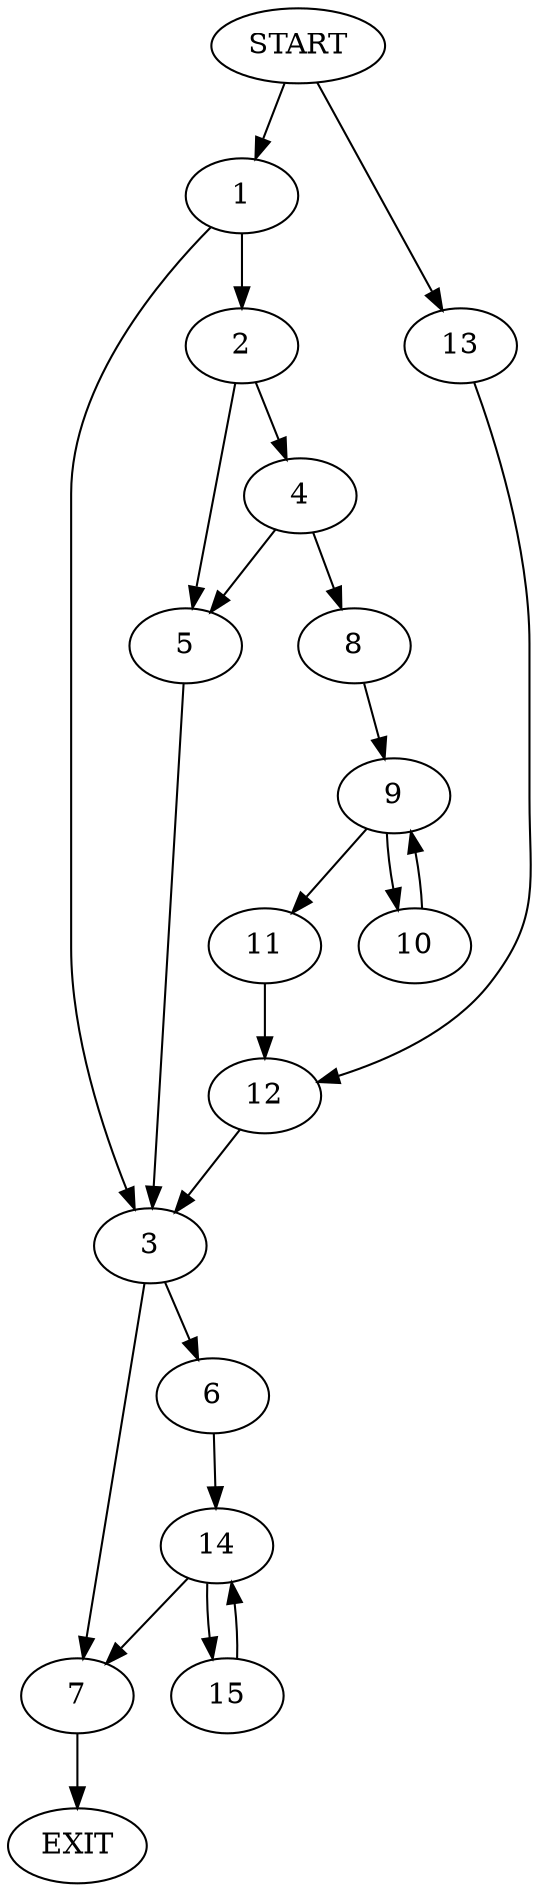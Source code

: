 digraph {
0 [label="START"]
16 [label="EXIT"]
0 -> 1
1 -> 2
1 -> 3
2 -> 4
2 -> 5
3 -> 6
3 -> 7
5 -> 3
4 -> 8
4 -> 5
8 -> 9
9 -> 10
9 -> 11
11 -> 12
10 -> 9
12 -> 3
0 -> 13
13 -> 12
7 -> 16
6 -> 14
14 -> 15
14 -> 7
15 -> 14
}
